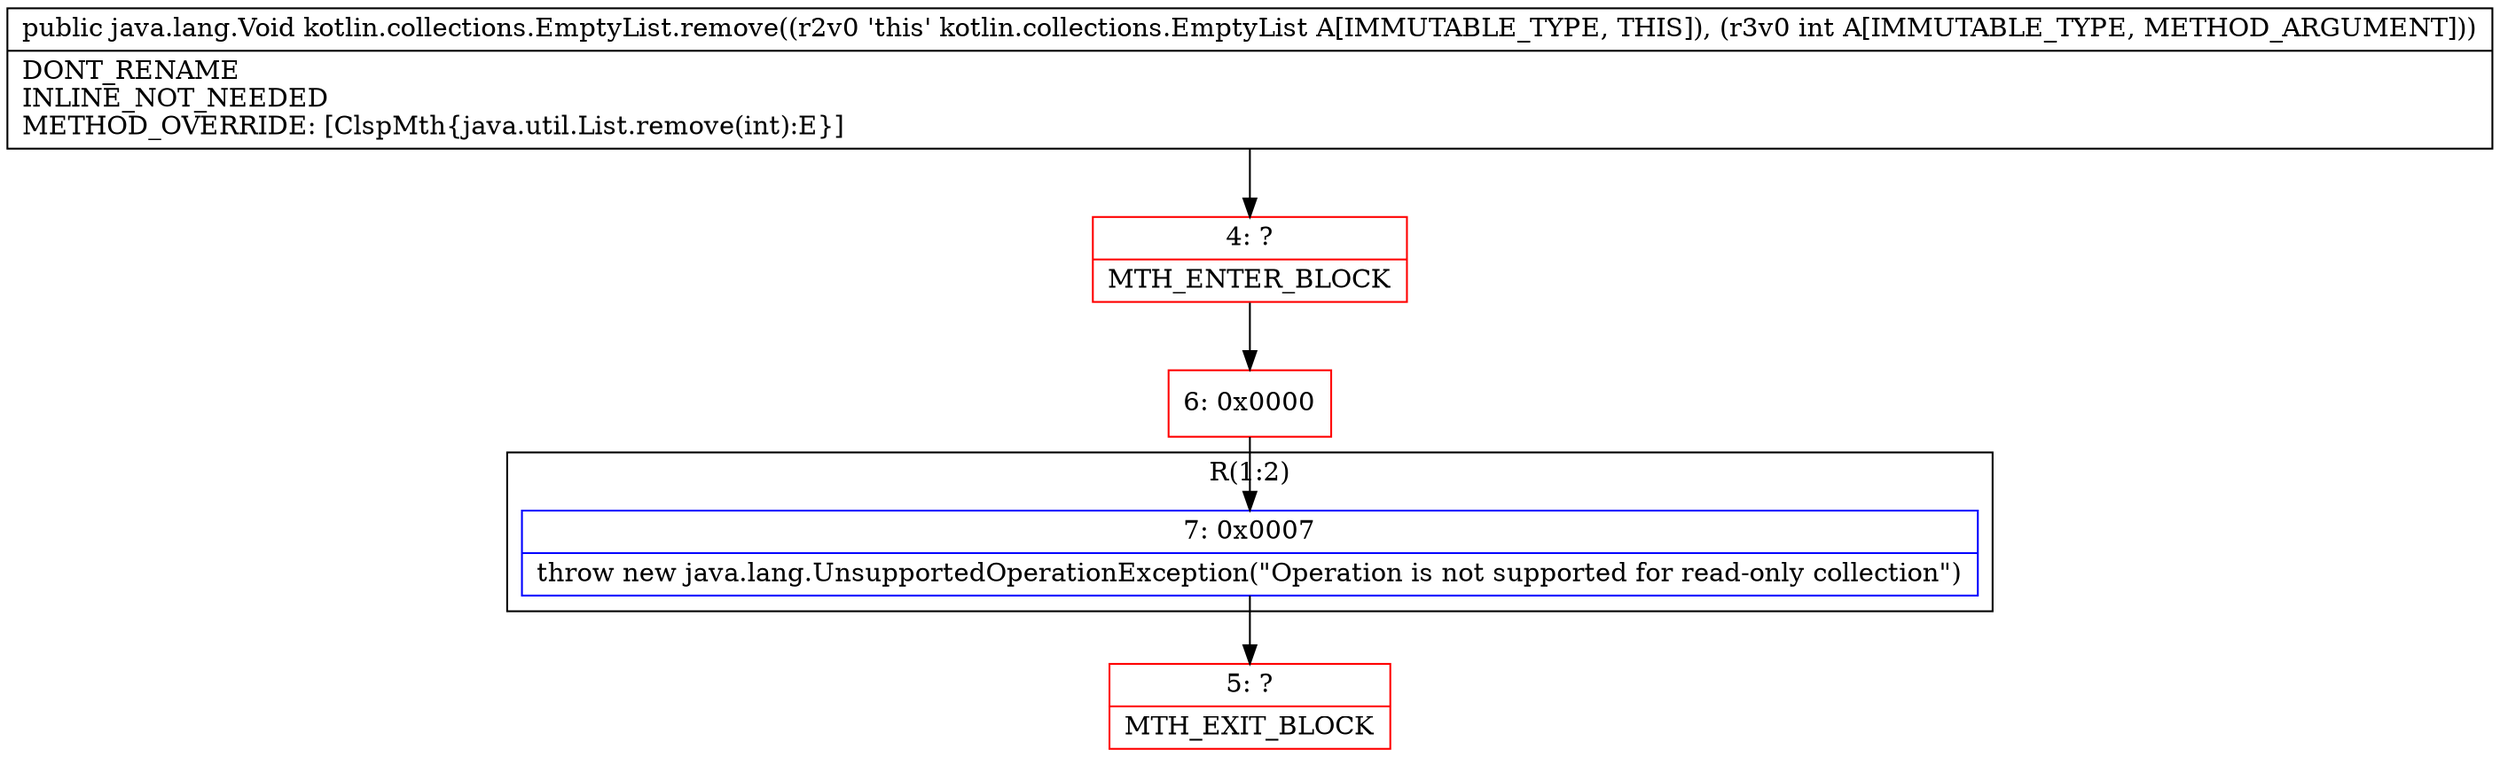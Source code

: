 digraph "CFG forkotlin.collections.EmptyList.remove(I)Ljava\/lang\/Void;" {
subgraph cluster_Region_180766366 {
label = "R(1:2)";
node [shape=record,color=blue];
Node_7 [shape=record,label="{7\:\ 0x0007|throw new java.lang.UnsupportedOperationException(\"Operation is not supported for read\-only collection\")\l}"];
}
Node_4 [shape=record,color=red,label="{4\:\ ?|MTH_ENTER_BLOCK\l}"];
Node_6 [shape=record,color=red,label="{6\:\ 0x0000}"];
Node_5 [shape=record,color=red,label="{5\:\ ?|MTH_EXIT_BLOCK\l}"];
MethodNode[shape=record,label="{public java.lang.Void kotlin.collections.EmptyList.remove((r2v0 'this' kotlin.collections.EmptyList A[IMMUTABLE_TYPE, THIS]), (r3v0 int A[IMMUTABLE_TYPE, METHOD_ARGUMENT]))  | DONT_RENAME\lINLINE_NOT_NEEDED\lMETHOD_OVERRIDE: [ClspMth\{java.util.List.remove(int):E\}]\l}"];
MethodNode -> Node_4;Node_7 -> Node_5;
Node_4 -> Node_6;
Node_6 -> Node_7;
}

